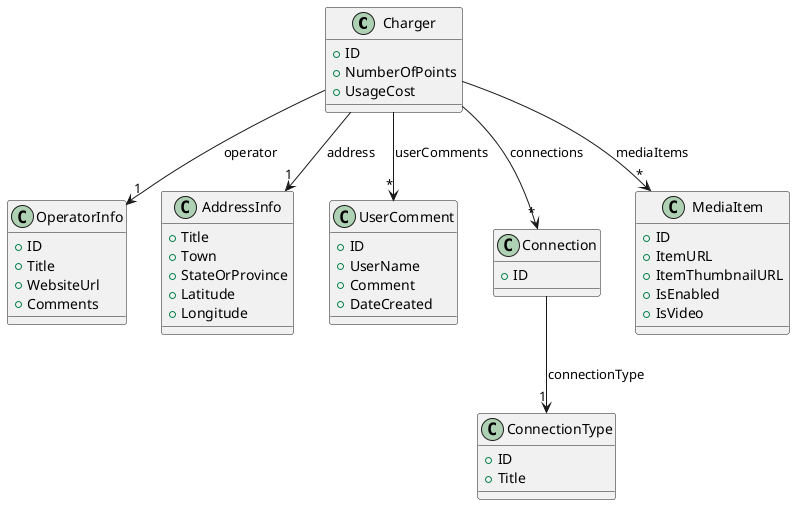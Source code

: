 @startuml dominio

class Charger {
    + ID
    + NumberOfPoints
    + UsageCost
}

class OperatorInfo {
    + ID
    + Title
    + WebsiteUrl
    + Comments
}

class AddressInfo {
    + Title
    + Town
    + StateOrProvince
    + Latitude
    + Longitude
}

class UserComment {
    + ID
    + UserName
    + Comment
    + DateCreated
}
class Connection {
    + ID
}

class ConnectionType {
    + ID
    + Title
}

class MediaItem {
    + ID
    + ItemURL
    + ItemThumbnailURL
    + IsEnabled
    + IsVideo
}

Charger -down-> "1" AddressInfo : address
Charger -down-> "1" OperatorInfo : operator
Charger -down-> "*" UserComment : userComments
Charger -down-> "*" Connection : connections
Charger -down-> "*" MediaItem : mediaItems
Connection -down-> "1" ConnectionType : connectionType


@enduml